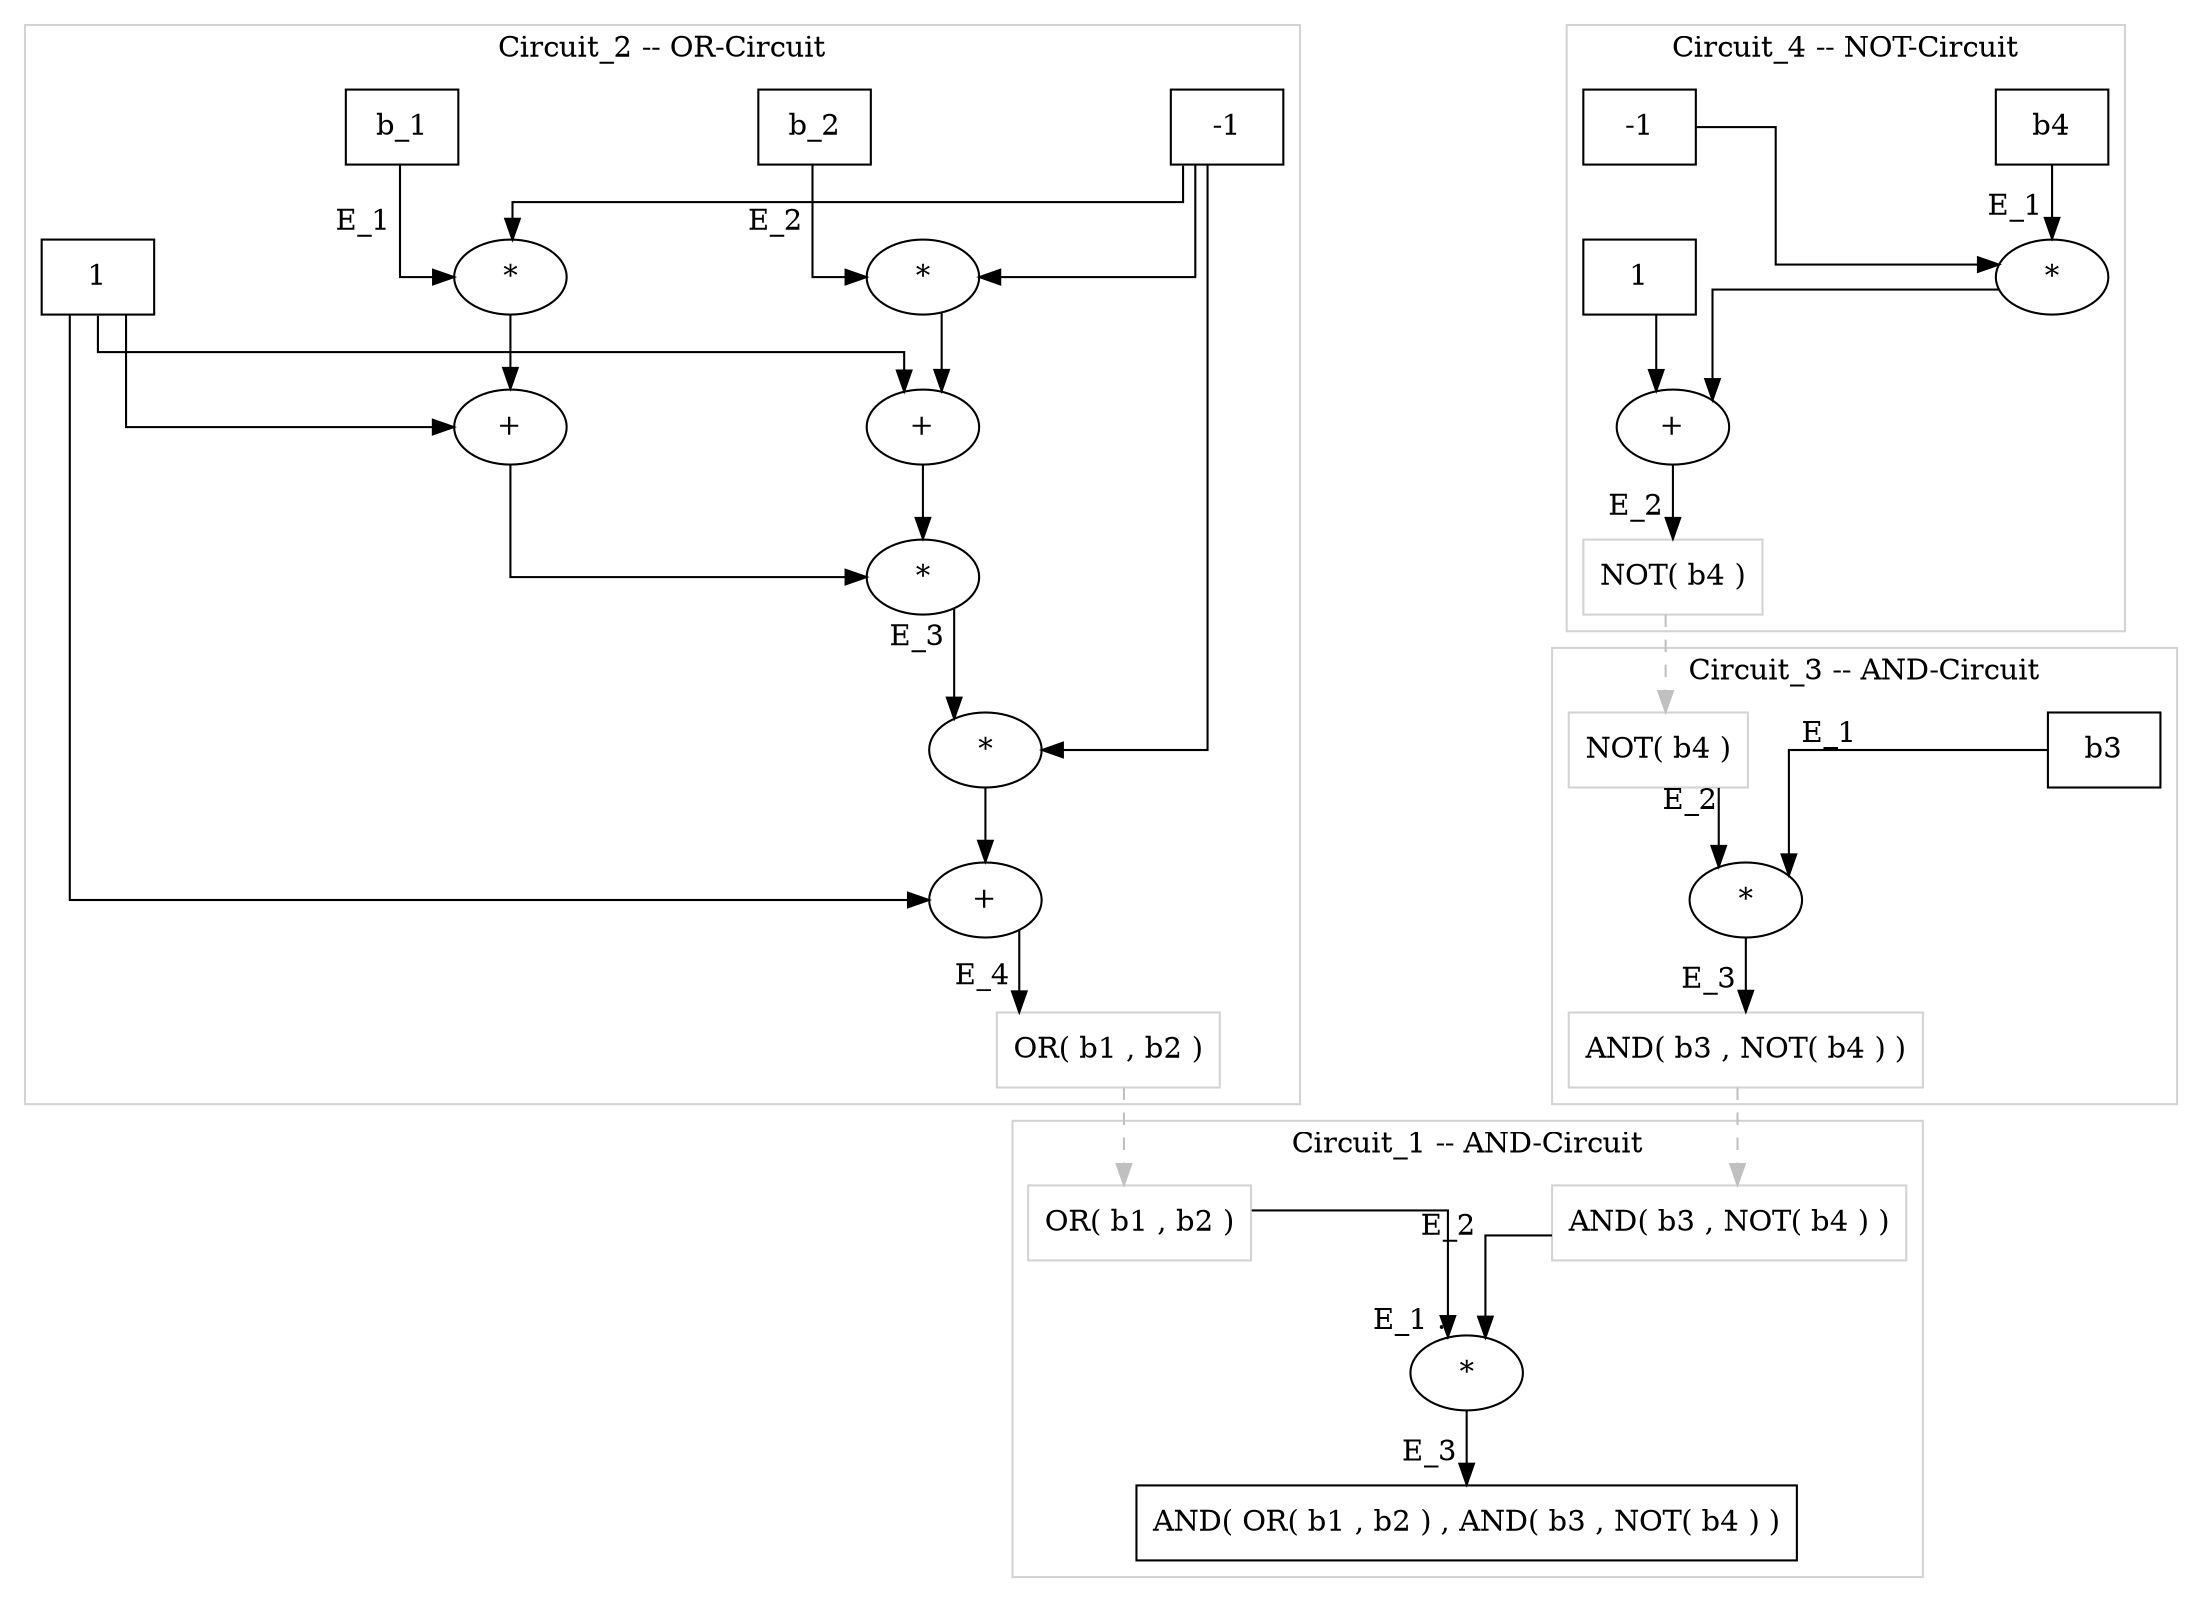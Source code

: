 digraph BOOLCOMPLEX {
	graph [center=true,
		forcelabels=true,
		nodesep=2.0,
		splines=ortho
	];
	subgraph clusterANDb3NOTb4 {
		graph [color=lightgray,
			label="Circuit_3 -- AND-Circuit"
		];
		nAND21		 [label=b3,
			shape=box];
		nAND23		 [label="*"];
		nAND21 -> nAND23		 [xlabel="E_1 "];
		nAND24		 [color=lightgray,
			label="AND( b3 , NOT( b4 ) )",
			shape=box];
		nAND23 -> nAND24		 [xlabel="E_3 "];
		nAND22		 [color=lightgray,
			label="NOT( b4 )",
			shape=box];
		nAND22 -> nAND23		 [xlabel=E_2];
	}
	subgraph clusterORb1b2 {
		graph [color=lightgray,
			label="Circuit_2 -- OR-Circuit"
		];
		{
			nOR5			 [label="*"];
			nOR7			 [label="*"];
			nOR10			 [label="*"];
		}
		{
			nOR6			 [label="+"];
			nOR8			 [label="+"];
			nOR11			 [label="+"];
		}
		nOR1		 [label=b_1,
			shape=box];
		nOR1 -> nOR5		 [xlabel="E_1 "];
		nOR5 -> nOR6;
		nOR2		 [label=b_2,
			shape=box];
		nOR2 -> nOR7		 [xlabel="E_2 "];
		nOR7 -> nOR8;
		nOR3		 [label=-1,
			shape=box];
		nOR3 -> nOR5;
		nOR3 -> nOR7;
		nOR3 -> nOR10;
		nOR10 -> nOR11;
		nOR4		 [label=1,
			shape=box];
		nOR4 -> nOR6;
		nOR4 -> nOR8;
		nOR4 -> nOR11;
		nOR9		 [label="*"];
		nOR6 -> nOR9;
		nOR8 -> nOR9;
		nOR12		 [color=lightgray,
			label="OR( b1 , b2 )",
			shape=box];
		nOR11 -> nOR12		 [xlabel="E_4 "];
		nOR9 -> nOR10		 [xlabel="E_3 "];
	}
	subgraph clusterNOTb4 {
		graph [color=lightgray,
			label="Circuit_4 -- NOT-Circuit"
		];
		nNOT1		 [label=b4,
			shape=box];
		nNOT4		 [label="*"];
		nNOT1 -> nNOT4		 [xlabel="E_1 "];
		nNOT5		 [label="+"];
		nNOT4 -> nNOT5;
		nNOT2		 [label=-1,
			shape=box];
		nNOT2 -> nNOT4;
		nNOT3		 [label=1,
			shape=box];
		nNOT3 -> nNOT5;
		nNOT6		 [color=lightgray,
			label="NOT( b4 )",
			shape=box];
		nNOT5 -> nNOT6		 [xlabel="E_2 "];
	}
	subgraph clusterAND1 {
		graph [color=lightgray,
			label="Circuit_1 -- AND-Circuit"
		];
		nAND1_1		 [color=lightgray,
			label="OR( b1 , b2 )",
			shape=box];
		nAND1_3		 [label="*"];
		nAND1_1 -> nAND1_3		 [headlabel="E_1 ."];
		nAND1_4		 [label="AND( OR( b1 , b2 ) , AND( b3 , NOT( b4 ) )",
			shape=box];
		nAND1_3 -> nAND1_4		 [xlabel="E_3 "];
		nAND1_2		 [color=lightgray,
			label="AND( b3 , NOT( b4 ) )",
			shape=box];
		nAND1_2 -> nAND1_3		 [xlabel="E_2 "];
	}
	nOR12 -> nAND1_1	 [color=grey,
		style=dashed];
	nAND24 -> nAND1_2	 [color=grey,
		style=dashed];
	nNOT6 -> nAND22	 [color=grey,
		style=dashed];
}
